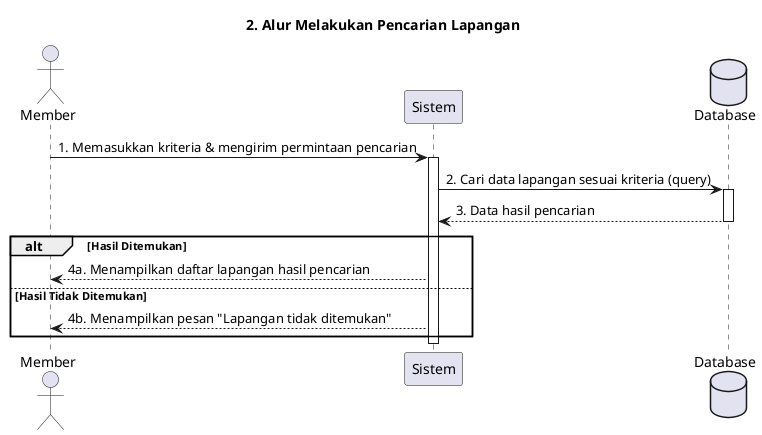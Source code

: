 @startuml
actor Member
participant "Sistem" as System
database "Database" as DB

title 2. Alur Melakukan Pencarian Lapangan

Member -> System : 1. Memasukkan kriteria & mengirim permintaan pencarian
activate System
System -> DB : 2. Cari data lapangan sesuai kriteria (query)
activate DB
DB --> System : 3. Data hasil pencarian
deactivate DB

alt Hasil Ditemukan
    System --> Member : 4a. Menampilkan daftar lapangan hasil pencarian
else Hasil Tidak Ditemukan
    System --> Member : 4b. Menampilkan pesan "Lapangan tidak ditemukan"
end

deactivate System
@enduml